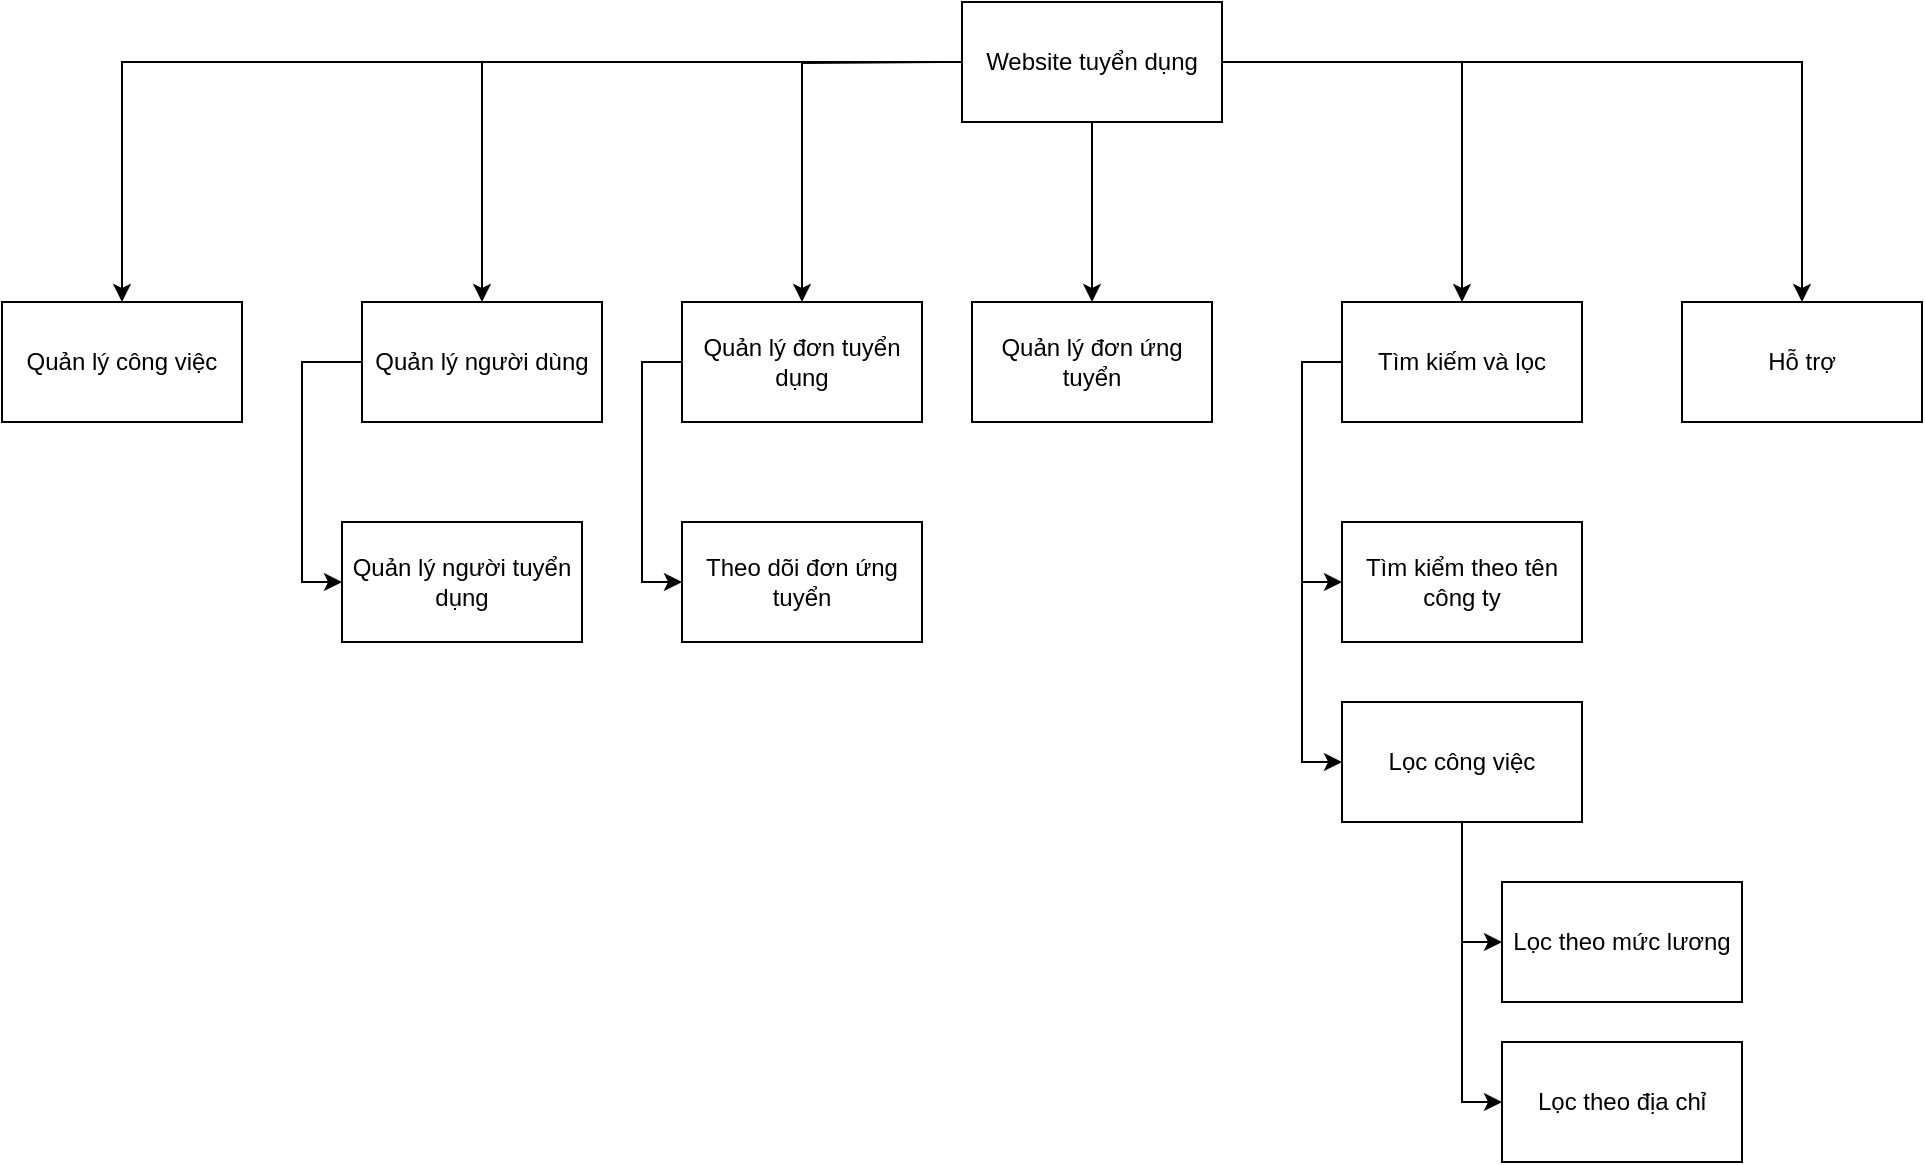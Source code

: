 <mxfile version="24.7.12">
  <diagram name="Page-1" id="hQlB4fOFm6FiXwv5Rq5W">
    <mxGraphModel dx="1882" dy="597" grid="1" gridSize="10" guides="1" tooltips="1" connect="1" arrows="1" fold="1" page="1" pageScale="1" pageWidth="827" pageHeight="1169" math="0" shadow="0">
      <root>
        <mxCell id="0" />
        <mxCell id="1" parent="0" />
        <mxCell id="SU_FTHZ_mx5GygFDslBZ-5" style="edgeStyle=orthogonalEdgeStyle;rounded=0;orthogonalLoop=1;jettySize=auto;html=1;entryX=0.5;entryY=0;entryDx=0;entryDy=0;" parent="1" target="SU_FTHZ_mx5GygFDslBZ-2" edge="1">
          <mxGeometry relative="1" as="geometry">
            <mxPoint x="320" y="130" as="sourcePoint" />
            <mxPoint x="230" y="250" as="targetPoint" />
          </mxGeometry>
        </mxCell>
        <mxCell id="SU_FTHZ_mx5GygFDslBZ-6" style="edgeStyle=orthogonalEdgeStyle;rounded=0;orthogonalLoop=1;jettySize=auto;html=1;entryX=0.5;entryY=0;entryDx=0;entryDy=0;" parent="1" source="SU_FTHZ_mx5GygFDslBZ-1" target="SU_FTHZ_mx5GygFDslBZ-3" edge="1">
          <mxGeometry relative="1" as="geometry" />
        </mxCell>
        <mxCell id="SU_FTHZ_mx5GygFDslBZ-15" style="edgeStyle=orthogonalEdgeStyle;rounded=0;orthogonalLoop=1;jettySize=auto;html=1;entryX=0.5;entryY=0;entryDx=0;entryDy=0;" parent="1" source="SU_FTHZ_mx5GygFDslBZ-1" target="SU_FTHZ_mx5GygFDslBZ-8" edge="1">
          <mxGeometry relative="1" as="geometry" />
        </mxCell>
        <mxCell id="SU_FTHZ_mx5GygFDslBZ-16" style="edgeStyle=orthogonalEdgeStyle;rounded=0;orthogonalLoop=1;jettySize=auto;html=1;entryX=0.5;entryY=0;entryDx=0;entryDy=0;" parent="1" source="SU_FTHZ_mx5GygFDslBZ-1" target="SU_FTHZ_mx5GygFDslBZ-17" edge="1">
          <mxGeometry relative="1" as="geometry">
            <mxPoint x="700" y="130" as="targetPoint" />
          </mxGeometry>
        </mxCell>
        <mxCell id="89cjYiyL1J-4m_04-Wpf-9" style="edgeStyle=orthogonalEdgeStyle;rounded=0;orthogonalLoop=1;jettySize=auto;html=1;entryX=0.5;entryY=0;entryDx=0;entryDy=0;" parent="1" source="SU_FTHZ_mx5GygFDslBZ-1" target="89cjYiyL1J-4m_04-Wpf-8" edge="1">
          <mxGeometry relative="1" as="geometry" />
        </mxCell>
        <mxCell id="6oOx5gKhgK1kfdQ2Q1Hr-2" style="edgeStyle=orthogonalEdgeStyle;rounded=0;orthogonalLoop=1;jettySize=auto;html=1;entryX=0.5;entryY=0;entryDx=0;entryDy=0;" edge="1" parent="1" source="SU_FTHZ_mx5GygFDslBZ-1" target="2CPdDw9mjB2bFfWbWfzb-6">
          <mxGeometry relative="1" as="geometry" />
        </mxCell>
        <mxCell id="SU_FTHZ_mx5GygFDslBZ-1" value="Website tuyển dụng" style="rounded=0;whiteSpace=wrap;html=1;" parent="1" vertex="1">
          <mxGeometry x="330" y="100" width="130" height="60" as="geometry" />
        </mxCell>
        <mxCell id="6oOx5gKhgK1kfdQ2Q1Hr-4" style="edgeStyle=elbowEdgeStyle;rounded=0;orthogonalLoop=1;jettySize=auto;html=1;entryX=0;entryY=0.5;entryDx=0;entryDy=0;exitX=0;exitY=0.5;exitDx=0;exitDy=0;" edge="1" parent="1" source="SU_FTHZ_mx5GygFDslBZ-2" target="6oOx5gKhgK1kfdQ2Q1Hr-3">
          <mxGeometry relative="1" as="geometry">
            <mxPoint x="170" y="310" as="sourcePoint" />
            <mxPoint x="170" y="390" as="targetPoint" />
            <Array as="points">
              <mxPoint x="170" y="320" />
            </Array>
          </mxGeometry>
        </mxCell>
        <mxCell id="SU_FTHZ_mx5GygFDslBZ-2" value="Quản lý đơn tuyển dụng" style="rounded=0;whiteSpace=wrap;html=1;" parent="1" vertex="1">
          <mxGeometry x="190" y="250" width="120" height="60" as="geometry" />
        </mxCell>
        <mxCell id="89cjYiyL1J-4m_04-Wpf-4" style="edgeStyle=elbowEdgeStyle;rounded=0;orthogonalLoop=1;jettySize=auto;html=1;entryX=0;entryY=0.5;entryDx=0;entryDy=0;" parent="1" target="89cjYiyL1J-4m_04-Wpf-5" edge="1">
          <mxGeometry relative="1" as="geometry">
            <mxPoint x="540" y="390" as="targetPoint" />
            <mxPoint x="540" y="280" as="sourcePoint" />
            <Array as="points">
              <mxPoint x="500" y="380" />
            </Array>
          </mxGeometry>
        </mxCell>
        <mxCell id="89cjYiyL1J-4m_04-Wpf-10" style="edgeStyle=elbowEdgeStyle;rounded=0;orthogonalLoop=1;jettySize=auto;html=1;entryX=0;entryY=0.5;entryDx=0;entryDy=0;" parent="1" target="89cjYiyL1J-4m_04-Wpf-7" edge="1">
          <mxGeometry relative="1" as="geometry">
            <mxPoint x="540" y="280" as="sourcePoint" />
            <mxPoint x="540" y="500" as="targetPoint" />
            <Array as="points">
              <mxPoint x="500" y="420" />
            </Array>
          </mxGeometry>
        </mxCell>
        <mxCell id="SU_FTHZ_mx5GygFDslBZ-3" value="Tìm kiếm và lọc" style="rounded=0;whiteSpace=wrap;html=1;" parent="1" vertex="1">
          <mxGeometry x="520" y="250" width="120" height="60" as="geometry" />
        </mxCell>
        <mxCell id="89cjYiyL1J-4m_04-Wpf-3" style="edgeStyle=elbowEdgeStyle;rounded=0;orthogonalLoop=1;jettySize=auto;html=1;entryX=0;entryY=0.5;entryDx=0;entryDy=0;" parent="1" source="SU_FTHZ_mx5GygFDslBZ-8" target="89cjYiyL1J-4m_04-Wpf-1" edge="1">
          <mxGeometry relative="1" as="geometry">
            <Array as="points">
              <mxPoint y="360" />
            </Array>
          </mxGeometry>
        </mxCell>
        <mxCell id="SU_FTHZ_mx5GygFDslBZ-8" value="Quản lý người dùng" style="rounded=0;whiteSpace=wrap;html=1;" parent="1" vertex="1">
          <mxGeometry x="30" y="250" width="120" height="60" as="geometry" />
        </mxCell>
        <mxCell id="SU_FTHZ_mx5GygFDslBZ-17" value="Hỗ trợ" style="rounded=0;whiteSpace=wrap;html=1;" parent="1" vertex="1">
          <mxGeometry x="690" y="250" width="120" height="60" as="geometry" />
        </mxCell>
        <mxCell id="89cjYiyL1J-4m_04-Wpf-1" value="Quản lý người tuyển dụng" style="rounded=0;whiteSpace=wrap;html=1;" parent="1" vertex="1">
          <mxGeometry x="20" y="360" width="120" height="60" as="geometry" />
        </mxCell>
        <mxCell id="89cjYiyL1J-4m_04-Wpf-5" value="Tìm kiểm theo tên công ty" style="rounded=0;whiteSpace=wrap;html=1;" parent="1" vertex="1">
          <mxGeometry x="520" y="360" width="120" height="60" as="geometry" />
        </mxCell>
        <mxCell id="6oOx5gKhgK1kfdQ2Q1Hr-5" style="edgeStyle=orthogonalEdgeStyle;rounded=0;orthogonalLoop=1;jettySize=auto;html=1;entryX=0;entryY=0.5;entryDx=0;entryDy=0;" edge="1" parent="1" source="89cjYiyL1J-4m_04-Wpf-7" target="2CPdDw9mjB2bFfWbWfzb-2">
          <mxGeometry relative="1" as="geometry" />
        </mxCell>
        <mxCell id="6oOx5gKhgK1kfdQ2Q1Hr-6" style="edgeStyle=orthogonalEdgeStyle;rounded=0;orthogonalLoop=1;jettySize=auto;html=1;entryX=0;entryY=0.5;entryDx=0;entryDy=0;" edge="1" parent="1" source="89cjYiyL1J-4m_04-Wpf-7" target="2CPdDw9mjB2bFfWbWfzb-4">
          <mxGeometry relative="1" as="geometry" />
        </mxCell>
        <mxCell id="89cjYiyL1J-4m_04-Wpf-7" value="Lọc công việc" style="rounded=0;whiteSpace=wrap;html=1;" parent="1" vertex="1">
          <mxGeometry x="520" y="450" width="120" height="60" as="geometry" />
        </mxCell>
        <mxCell id="89cjYiyL1J-4m_04-Wpf-8" value="Quản lý công việc" style="rounded=0;whiteSpace=wrap;html=1;" parent="1" vertex="1">
          <mxGeometry x="-150" y="250" width="120" height="60" as="geometry" />
        </mxCell>
        <mxCell id="2CPdDw9mjB2bFfWbWfzb-2" value="Lọc theo mức lương" style="rounded=0;whiteSpace=wrap;html=1;" parent="1" vertex="1">
          <mxGeometry x="600" y="540" width="120" height="60" as="geometry" />
        </mxCell>
        <mxCell id="2CPdDw9mjB2bFfWbWfzb-4" value="Lọc theo địa chỉ" style="rounded=0;whiteSpace=wrap;html=1;" parent="1" vertex="1">
          <mxGeometry x="600" y="620" width="120" height="60" as="geometry" />
        </mxCell>
        <mxCell id="2CPdDw9mjB2bFfWbWfzb-6" value="Quản lý đơn ứng tuyển" style="rounded=0;whiteSpace=wrap;html=1;" parent="1" vertex="1">
          <mxGeometry x="335" y="250" width="120" height="60" as="geometry" />
        </mxCell>
        <mxCell id="6oOx5gKhgK1kfdQ2Q1Hr-3" value="Theo dõi đơn ứng tuyển" style="rounded=0;whiteSpace=wrap;html=1;" vertex="1" parent="1">
          <mxGeometry x="190" y="360" width="120" height="60" as="geometry" />
        </mxCell>
      </root>
    </mxGraphModel>
  </diagram>
</mxfile>
